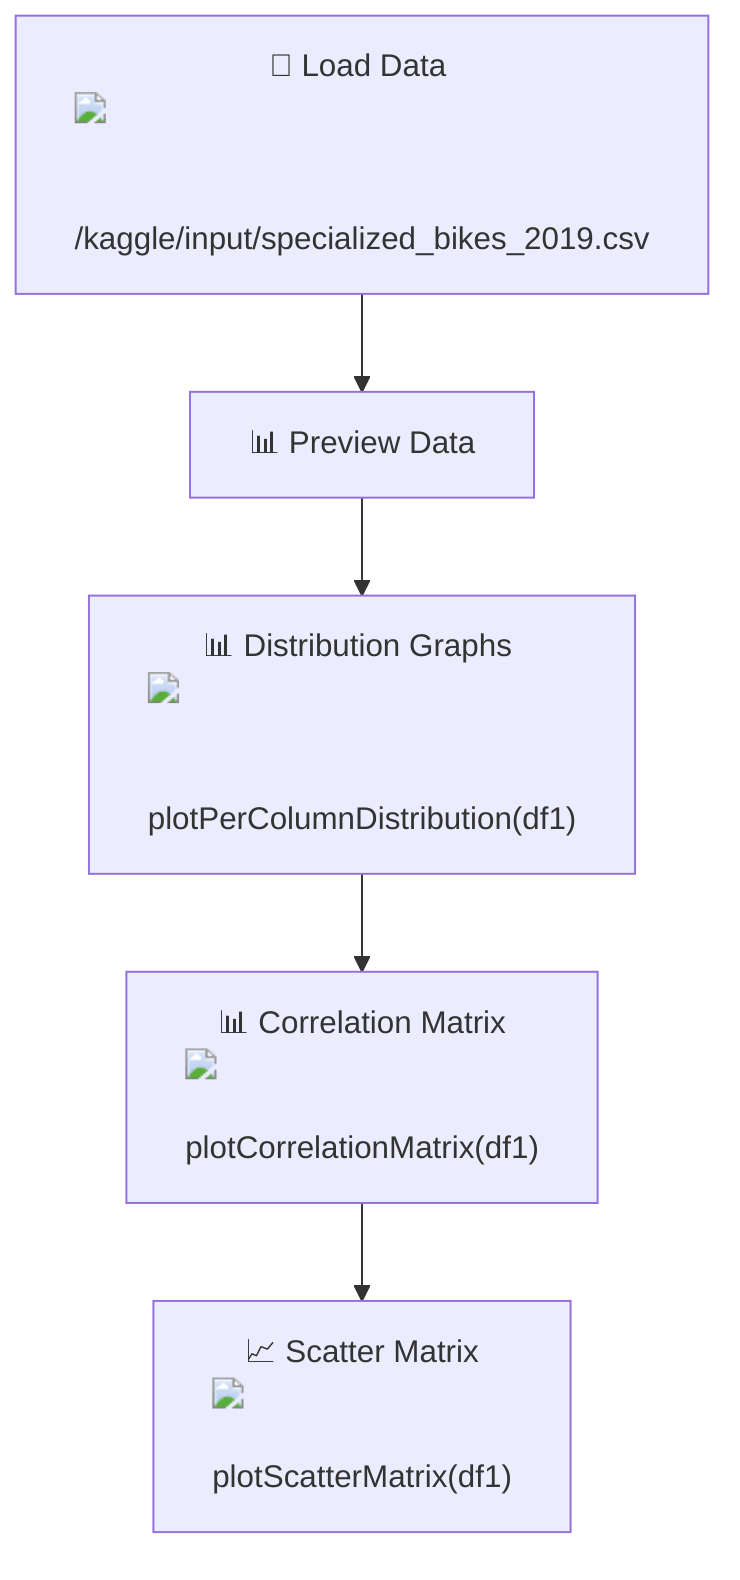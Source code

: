 graph TD;
    A["📂 Load Data <img src='file.svg' /> <br/> /kaggle/input/specialized_bikes_2019.csv"] --> B["📊 Preview Data"]
    B --> C["📊 Distribution Graphs <img src='hist_template.svg' /> <br/> plotPerColumnDistribution(df1)"]
    C --> D["📊 Correlation Matrix <img src='scatter_plot_template.svg' /> <br/> plotCorrelationMatrix(df1)"]
    D --> E["📈 Scatter Matrix <img src='scatter_plot_template.svg' /> <br/> plotScatterMatrix(df1)"]